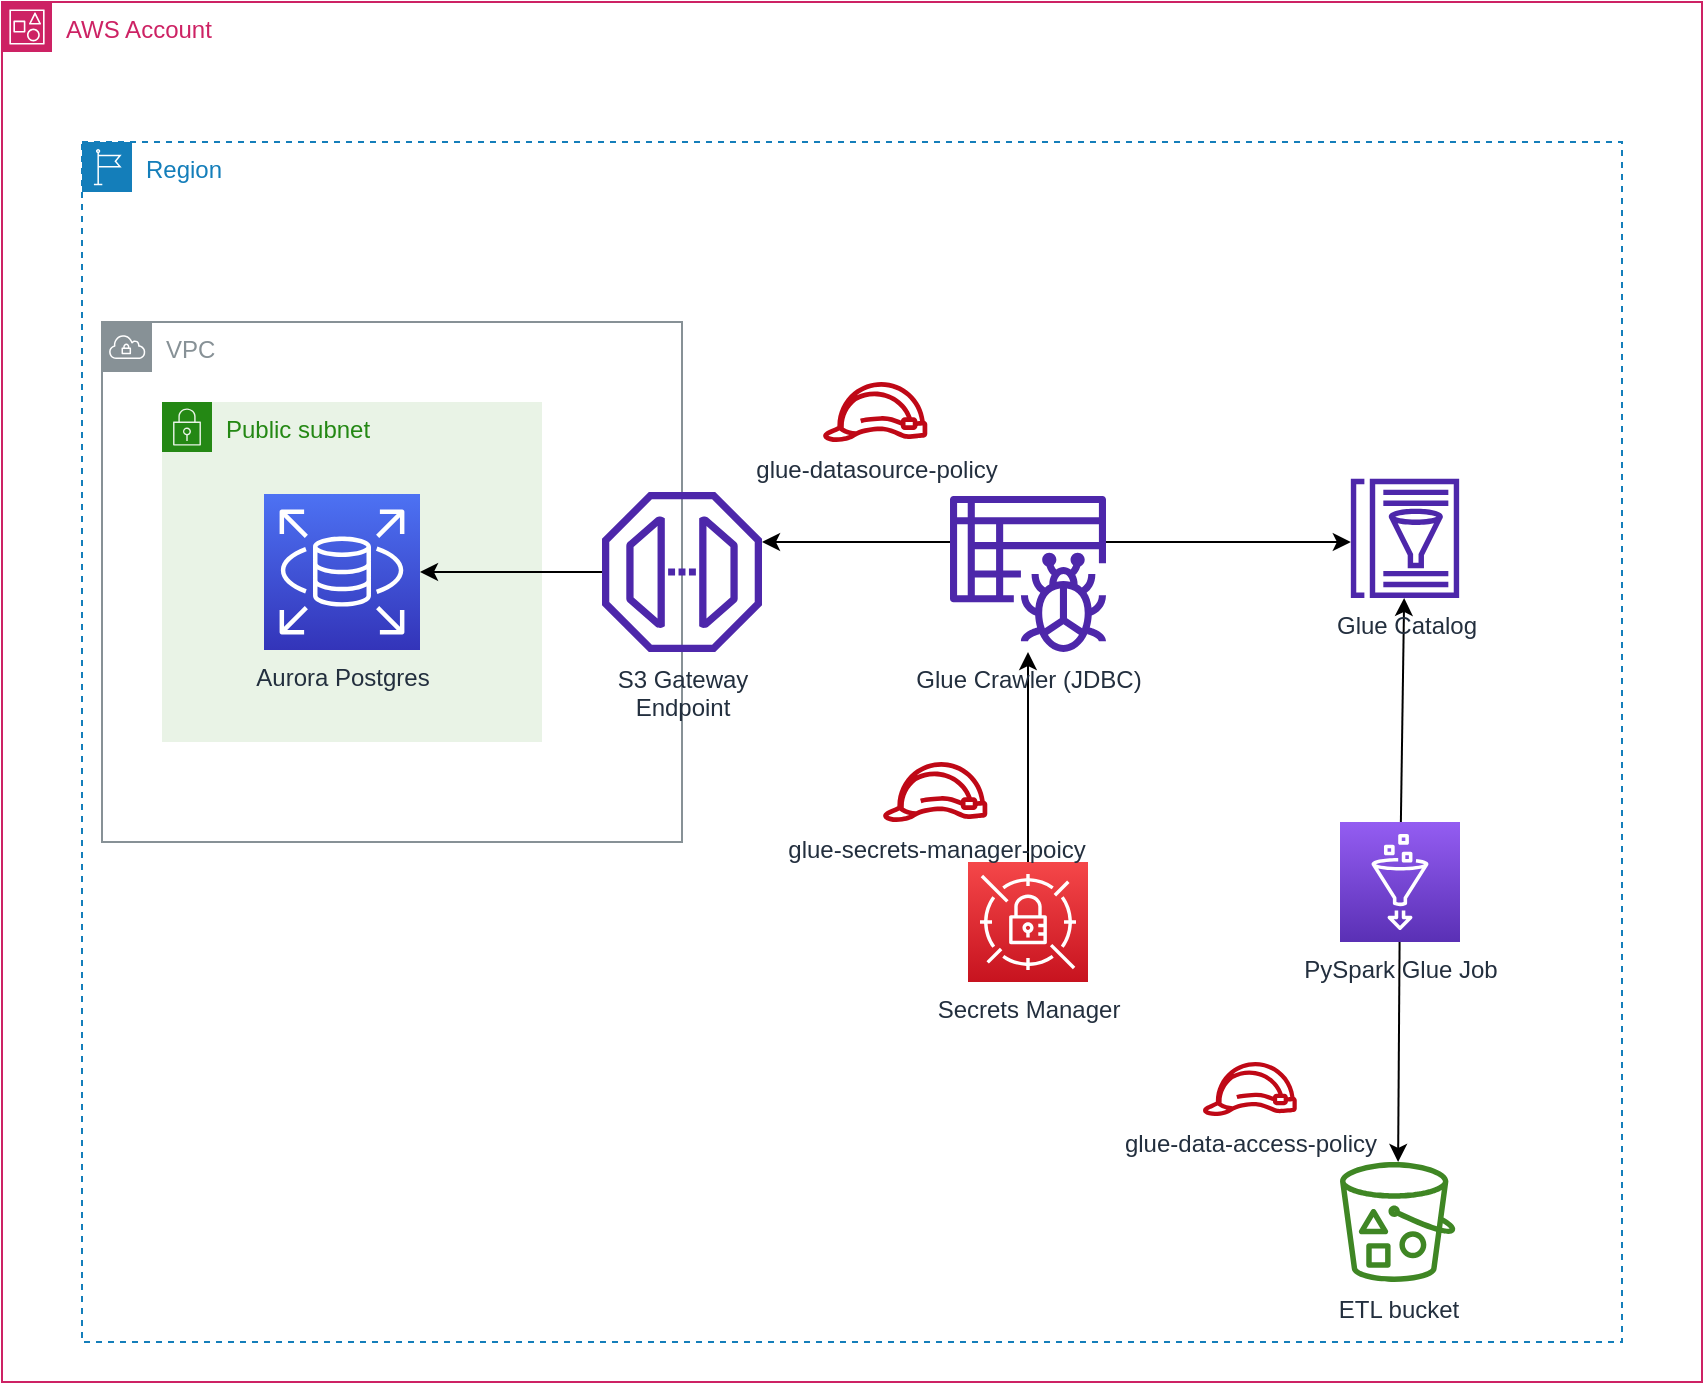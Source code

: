 <mxfile version="21.1.4" type="device">
  <diagram id="y0yoUt8PDUnWxU_aTR9k" name="Page-1">
    <mxGraphModel dx="1194" dy="591" grid="1" gridSize="10" guides="1" tooltips="1" connect="1" arrows="1" fold="1" page="1" pageScale="1" pageWidth="850" pageHeight="1100" math="0" shadow="0">
      <root>
        <mxCell id="0" />
        <mxCell id="1" parent="0" />
        <mxCell id="tfIvSZz7BxdLT6BHfepm-10" value="AWS Account" style="points=[[0,0],[0.25,0],[0.5,0],[0.75,0],[1,0],[1,0.25],[1,0.5],[1,0.75],[1,1],[0.75,1],[0.5,1],[0.25,1],[0,1],[0,0.75],[0,0.5],[0,0.25]];outlineConnect=0;gradientColor=none;html=1;whiteSpace=wrap;fontSize=12;fontStyle=0;container=1;pointerEvents=0;collapsible=0;recursiveResize=0;shape=mxgraph.aws4.group;grIcon=mxgraph.aws4.group_account;strokeColor=#CD2264;fillColor=none;verticalAlign=top;align=left;spacingLeft=30;fontColor=#CD2264;dashed=0;" parent="1" vertex="1">
          <mxGeometry x="230" y="110" width="850" height="690" as="geometry" />
        </mxCell>
        <mxCell id="tfIvSZz7BxdLT6BHfepm-2" value="Region" style="points=[[0,0],[0.25,0],[0.5,0],[0.75,0],[1,0],[1,0.25],[1,0.5],[1,0.75],[1,1],[0.75,1],[0.5,1],[0.25,1],[0,1],[0,0.75],[0,0.5],[0,0.25]];outlineConnect=0;gradientColor=none;html=1;whiteSpace=wrap;fontSize=12;fontStyle=0;container=1;pointerEvents=0;collapsible=0;recursiveResize=0;shape=mxgraph.aws4.group;grIcon=mxgraph.aws4.group_region;strokeColor=#147EBA;fillColor=none;verticalAlign=top;align=left;spacingLeft=30;fontColor=#147EBA;dashed=1;" parent="1" vertex="1">
          <mxGeometry x="270" y="180" width="770" height="600" as="geometry" />
        </mxCell>
        <mxCell id="tfIvSZz7BxdLT6BHfepm-1" value="VPC" style="sketch=0;outlineConnect=0;gradientColor=none;html=1;whiteSpace=wrap;fontSize=12;fontStyle=0;shape=mxgraph.aws4.group;grIcon=mxgraph.aws4.group_vpc;strokeColor=#879196;fillColor=none;verticalAlign=top;align=left;spacingLeft=30;fontColor=#879196;dashed=0;" parent="tfIvSZz7BxdLT6BHfepm-2" vertex="1">
          <mxGeometry x="10" y="90" width="290" height="260" as="geometry" />
        </mxCell>
        <mxCell id="tfIvSZz7BxdLT6BHfepm-13" value="Public subnet" style="points=[[0,0],[0.25,0],[0.5,0],[0.75,0],[1,0],[1,0.25],[1,0.5],[1,0.75],[1,1],[0.75,1],[0.5,1],[0.25,1],[0,1],[0,0.75],[0,0.5],[0,0.25]];outlineConnect=0;gradientColor=none;html=1;whiteSpace=wrap;fontSize=12;fontStyle=0;container=1;pointerEvents=0;collapsible=0;recursiveResize=0;shape=mxgraph.aws4.group;grIcon=mxgraph.aws4.group_security_group;grStroke=0;strokeColor=#248814;fillColor=#E9F3E6;verticalAlign=top;align=left;spacingLeft=30;fontColor=#248814;dashed=0;" parent="tfIvSZz7BxdLT6BHfepm-2" vertex="1">
          <mxGeometry x="40" y="130" width="190" height="170" as="geometry" />
        </mxCell>
        <mxCell id="tfIvSZz7BxdLT6BHfepm-15" value="Aurora Postgres" style="sketch=0;points=[[0,0,0],[0.25,0,0],[0.5,0,0],[0.75,0,0],[1,0,0],[0,1,0],[0.25,1,0],[0.5,1,0],[0.75,1,0],[1,1,0],[0,0.25,0],[0,0.5,0],[0,0.75,0],[1,0.25,0],[1,0.5,0],[1,0.75,0]];outlineConnect=0;fontColor=#232F3E;gradientColor=#4D72F3;gradientDirection=north;fillColor=#3334B9;strokeColor=#ffffff;dashed=0;verticalLabelPosition=bottom;verticalAlign=top;align=center;html=1;fontSize=12;fontStyle=0;aspect=fixed;shape=mxgraph.aws4.resourceIcon;resIcon=mxgraph.aws4.rds;" parent="tfIvSZz7BxdLT6BHfepm-13" vertex="1">
          <mxGeometry x="51" y="46" width="78" height="78" as="geometry" />
        </mxCell>
        <mxCell id="tfIvSZz7BxdLT6BHfepm-17" style="edgeStyle=orthogonalEdgeStyle;rounded=0;orthogonalLoop=1;jettySize=auto;html=1;" parent="tfIvSZz7BxdLT6BHfepm-2" source="tfIvSZz7BxdLT6BHfepm-8" target="tfIvSZz7BxdLT6BHfepm-15" edge="1">
          <mxGeometry relative="1" as="geometry" />
        </mxCell>
        <mxCell id="tfIvSZz7BxdLT6BHfepm-8" value="S3 Gateway&lt;br&gt;Endpoint" style="sketch=0;outlineConnect=0;fontColor=#232F3E;gradientColor=none;fillColor=#4D27AA;strokeColor=none;dashed=0;verticalLabelPosition=bottom;verticalAlign=top;align=center;html=1;fontSize=12;fontStyle=0;aspect=fixed;pointerEvents=1;shape=mxgraph.aws4.endpoint;" parent="tfIvSZz7BxdLT6BHfepm-2" vertex="1">
          <mxGeometry x="260" y="175" width="80" height="80" as="geometry" />
        </mxCell>
        <mxCell id="tfIvSZz7BxdLT6BHfepm-16" style="edgeStyle=orthogonalEdgeStyle;rounded=0;orthogonalLoop=1;jettySize=auto;html=1;" parent="tfIvSZz7BxdLT6BHfepm-2" source="tfIvSZz7BxdLT6BHfepm-7" target="tfIvSZz7BxdLT6BHfepm-8" edge="1">
          <mxGeometry relative="1" as="geometry">
            <mxPoint x="370" y="400" as="targetPoint" />
            <Array as="points">
              <mxPoint x="410" y="200" />
              <mxPoint x="410" y="200" />
            </Array>
          </mxGeometry>
        </mxCell>
        <mxCell id="tfIvSZz7BxdLT6BHfepm-33" style="edgeStyle=none;rounded=0;orthogonalLoop=1;jettySize=auto;html=1;exitX=0.5;exitY=0;exitDx=0;exitDy=0;exitPerimeter=0;" parent="tfIvSZz7BxdLT6BHfepm-2" source="tfIvSZz7BxdLT6BHfepm-32" target="tfIvSZz7BxdLT6BHfepm-7" edge="1">
          <mxGeometry relative="1" as="geometry" />
        </mxCell>
        <mxCell id="tfIvSZz7BxdLT6BHfepm-7" value="Glue Crawler (JDBC)" style="sketch=0;outlineConnect=0;fontColor=#232F3E;gradientColor=none;fillColor=#4D27AA;strokeColor=none;dashed=0;verticalLabelPosition=bottom;verticalAlign=top;align=center;html=1;fontSize=12;fontStyle=0;aspect=fixed;pointerEvents=1;shape=mxgraph.aws4.glue_crawlers;" parent="tfIvSZz7BxdLT6BHfepm-2" vertex="1">
          <mxGeometry x="434" y="177" width="78" height="78" as="geometry" />
        </mxCell>
        <mxCell id="tfIvSZz7BxdLT6BHfepm-9" value="glue-datasource-policy" style="sketch=0;outlineConnect=0;fontColor=#232F3E;gradientColor=none;fillColor=#BF0816;strokeColor=none;dashed=0;verticalLabelPosition=bottom;verticalAlign=top;align=center;html=1;fontSize=12;fontStyle=0;aspect=fixed;pointerEvents=1;shape=mxgraph.aws4.role;" parent="tfIvSZz7BxdLT6BHfepm-2" vertex="1">
          <mxGeometry x="370" y="120" width="53.18" height="30" as="geometry" />
        </mxCell>
        <mxCell id="tfIvSZz7BxdLT6BHfepm-29" value="" style="edgeStyle=none;rounded=0;orthogonalLoop=1;jettySize=auto;html=1;" parent="tfIvSZz7BxdLT6BHfepm-2" source="tfIvSZz7BxdLT6BHfepm-24" target="tfIvSZz7BxdLT6BHfepm-6" edge="1">
          <mxGeometry relative="1" as="geometry">
            <Array as="points" />
          </mxGeometry>
        </mxCell>
        <mxCell id="tfIvSZz7BxdLT6BHfepm-6" value="Glue Catalog" style="sketch=0;outlineConnect=0;fontColor=#232F3E;gradientColor=none;fillColor=#4D27AA;strokeColor=none;dashed=0;verticalLabelPosition=bottom;verticalAlign=top;align=center;html=1;fontSize=12;fontStyle=0;aspect=fixed;pointerEvents=1;shape=mxgraph.aws4.glue_data_catalog;" parent="tfIvSZz7BxdLT6BHfepm-2" vertex="1">
          <mxGeometry x="634" y="168.42" width="55" height="59.58" as="geometry" />
        </mxCell>
        <mxCell id="tfIvSZz7BxdLT6BHfepm-18" style="edgeStyle=orthogonalEdgeStyle;rounded=0;orthogonalLoop=1;jettySize=auto;html=1;" parent="tfIvSZz7BxdLT6BHfepm-2" source="tfIvSZz7BxdLT6BHfepm-7" target="tfIvSZz7BxdLT6BHfepm-6" edge="1">
          <mxGeometry relative="1" as="geometry">
            <Array as="points">
              <mxPoint x="580" y="200" />
              <mxPoint x="580" y="200" />
            </Array>
          </mxGeometry>
        </mxCell>
        <mxCell id="tfIvSZz7BxdLT6BHfepm-22" value="ETL bucket" style="sketch=0;outlineConnect=0;fontColor=#232F3E;gradientColor=none;fillColor=#3F8624;strokeColor=none;dashed=0;verticalLabelPosition=bottom;verticalAlign=top;align=center;html=1;fontSize=12;fontStyle=0;aspect=fixed;pointerEvents=1;shape=mxgraph.aws4.bucket_with_objects;" parent="tfIvSZz7BxdLT6BHfepm-2" vertex="1">
          <mxGeometry x="629" y="510" width="57.69" height="60" as="geometry" />
        </mxCell>
        <mxCell id="tfIvSZz7BxdLT6BHfepm-30" style="edgeStyle=none;rounded=0;orthogonalLoop=1;jettySize=auto;html=1;" parent="tfIvSZz7BxdLT6BHfepm-2" source="tfIvSZz7BxdLT6BHfepm-24" target="tfIvSZz7BxdLT6BHfepm-22" edge="1">
          <mxGeometry relative="1" as="geometry" />
        </mxCell>
        <mxCell id="tfIvSZz7BxdLT6BHfepm-24" value="PySpark Glue Job" style="sketch=0;points=[[0,0,0],[0.25,0,0],[0.5,0,0],[0.75,0,0],[1,0,0],[0,1,0],[0.25,1,0],[0.5,1,0],[0.75,1,0],[1,1,0],[0,0.25,0],[0,0.5,0],[0,0.75,0],[1,0.25,0],[1,0.5,0],[1,0.75,0]];outlineConnect=0;fontColor=#232F3E;gradientColor=#945DF2;gradientDirection=north;fillColor=#5A30B5;strokeColor=#ffffff;dashed=0;verticalLabelPosition=bottom;verticalAlign=top;align=center;html=1;fontSize=12;fontStyle=0;aspect=fixed;shape=mxgraph.aws4.resourceIcon;resIcon=mxgraph.aws4.glue;" parent="tfIvSZz7BxdLT6BHfepm-2" vertex="1">
          <mxGeometry x="629" y="340" width="60" height="60" as="geometry" />
        </mxCell>
        <mxCell id="tfIvSZz7BxdLT6BHfepm-32" value="Secrets Manager" style="sketch=0;points=[[0,0,0],[0.25,0,0],[0.5,0,0],[0.75,0,0],[1,0,0],[0,1,0],[0.25,1,0],[0.5,1,0],[0.75,1,0],[1,1,0],[0,0.25,0],[0,0.5,0],[0,0.75,0],[1,0.25,0],[1,0.5,0],[1,0.75,0]];outlineConnect=0;fontColor=#232F3E;gradientColor=#F54749;gradientDirection=north;fillColor=#C7131F;strokeColor=#ffffff;dashed=0;verticalLabelPosition=bottom;verticalAlign=top;align=center;html=1;fontSize=12;fontStyle=0;aspect=fixed;shape=mxgraph.aws4.resourceIcon;resIcon=mxgraph.aws4.secrets_manager;" parent="tfIvSZz7BxdLT6BHfepm-2" vertex="1">
          <mxGeometry x="443" y="360" width="60" height="60" as="geometry" />
        </mxCell>
        <mxCell id="_2y4NVglLgokF5ldObjw-1" value="glue-data-access-policy" style="sketch=0;outlineConnect=0;fontColor=#232F3E;gradientColor=none;fillColor=#BF0816;strokeColor=none;dashed=0;verticalLabelPosition=bottom;verticalAlign=top;align=center;html=1;fontSize=12;fontStyle=0;aspect=fixed;pointerEvents=1;shape=mxgraph.aws4.role;" vertex="1" parent="tfIvSZz7BxdLT6BHfepm-2">
          <mxGeometry x="560" y="460" width="47.86" height="27" as="geometry" />
        </mxCell>
        <mxCell id="_2y4NVglLgokF5ldObjw-2" value="glue-secrets-manager-poicy" style="sketch=0;outlineConnect=0;fontColor=#232F3E;gradientColor=none;fillColor=#BF0816;strokeColor=none;dashed=0;verticalLabelPosition=bottom;verticalAlign=top;align=center;html=1;fontSize=12;fontStyle=0;aspect=fixed;pointerEvents=1;shape=mxgraph.aws4.role;" vertex="1" parent="tfIvSZz7BxdLT6BHfepm-2">
          <mxGeometry x="400.0" y="310" width="53.18" height="30" as="geometry" />
        </mxCell>
      </root>
    </mxGraphModel>
  </diagram>
</mxfile>
